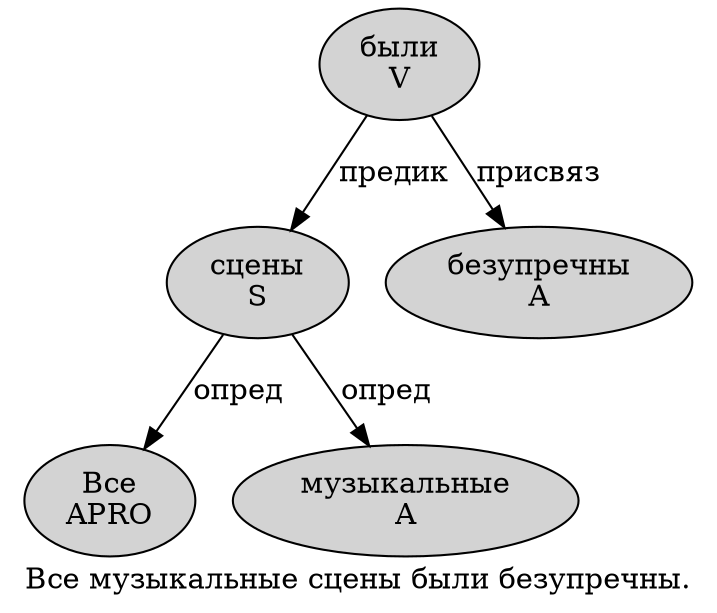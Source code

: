 digraph SENTENCE_1331 {
	graph [label="Все музыкальные сцены были безупречны."]
	node [style=filled]
		0 [label="Все
APRO" color="" fillcolor=lightgray penwidth=1 shape=ellipse]
		1 [label="музыкальные
A" color="" fillcolor=lightgray penwidth=1 shape=ellipse]
		2 [label="сцены
S" color="" fillcolor=lightgray penwidth=1 shape=ellipse]
		3 [label="были
V" color="" fillcolor=lightgray penwidth=1 shape=ellipse]
		4 [label="безупречны
A" color="" fillcolor=lightgray penwidth=1 shape=ellipse]
			2 -> 0 [label="опред"]
			2 -> 1 [label="опред"]
			3 -> 2 [label="предик"]
			3 -> 4 [label="присвяз"]
}